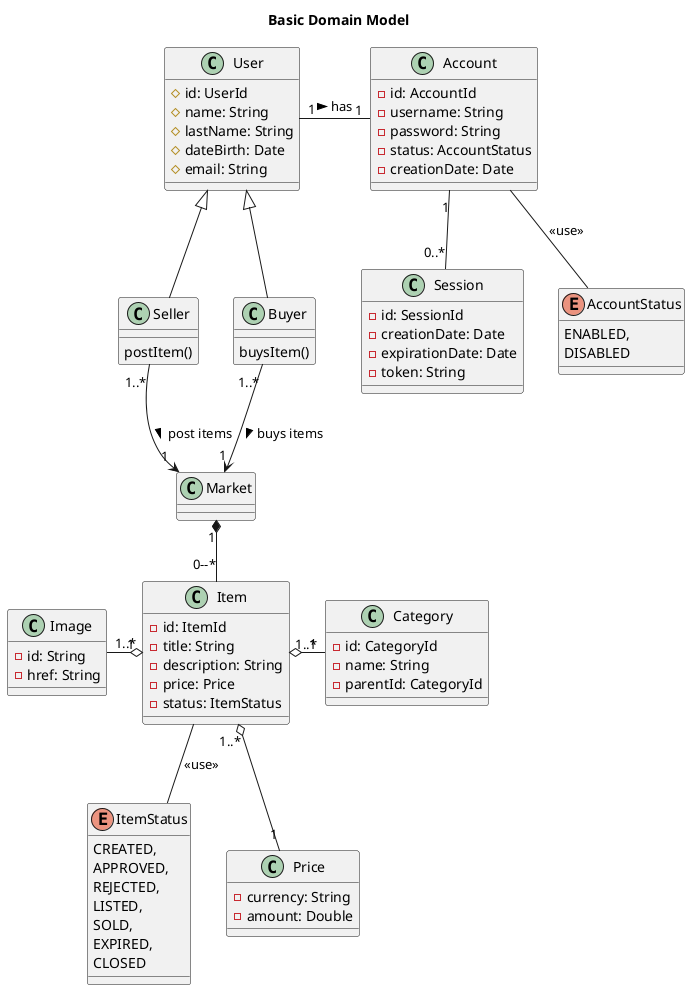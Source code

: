 @startuml

title Basic Domain Model

class Account {
    -id: AccountId
    -username: String
    -password: String
    -status: AccountStatus
    -creationDate: Date
}

class Session {
    -id: SessionId
    -creationDate: Date
    -expirationDate: Date
    -token: String
}

class User {
    #id: UserId
    #name: String
    #lastName: String
    #dateBirth: Date
    #email: String
}

class Seller {
    postItem()
}

class Buyer {
    buysItem()
}

class Item {
    -id: ItemId
    -title: String
    -description: String
    -price: Price
    -status: ItemStatus
}

class Category {
    -id: CategoryId
    -name: String
    -parentId: CategoryId
}

class Image {
    -id: String
    -href: String
}

class Market {

}

enum ItemStatus {
    CREATED,
    APPROVED,
    REJECTED,
    LISTED,
    SOLD,
    EXPIRED,
    CLOSED
}

enum AccountStatus {
    ENABLED,
    DISABLED
}

class Price {
    - currency: String
    - amount: Double
}

User <|-- Seller
User <|-- Buyer

User "1" -right- "1" Account: has >
Account "1" -- "0..*" Session
Account -- AccountStatus: <<use>>


Item "1" o-left- "1..*" Image
Item "1..*" o-right- "1" Category
Item "1..*" o-- "1" Price
Item -- ItemStatus: <<use>>

Seller "1..*" --> "1" Market : post items >
Buyer "1..*" --> "1" Market : buys items >
Market "1" *-- "0--*" Item

@enduml
